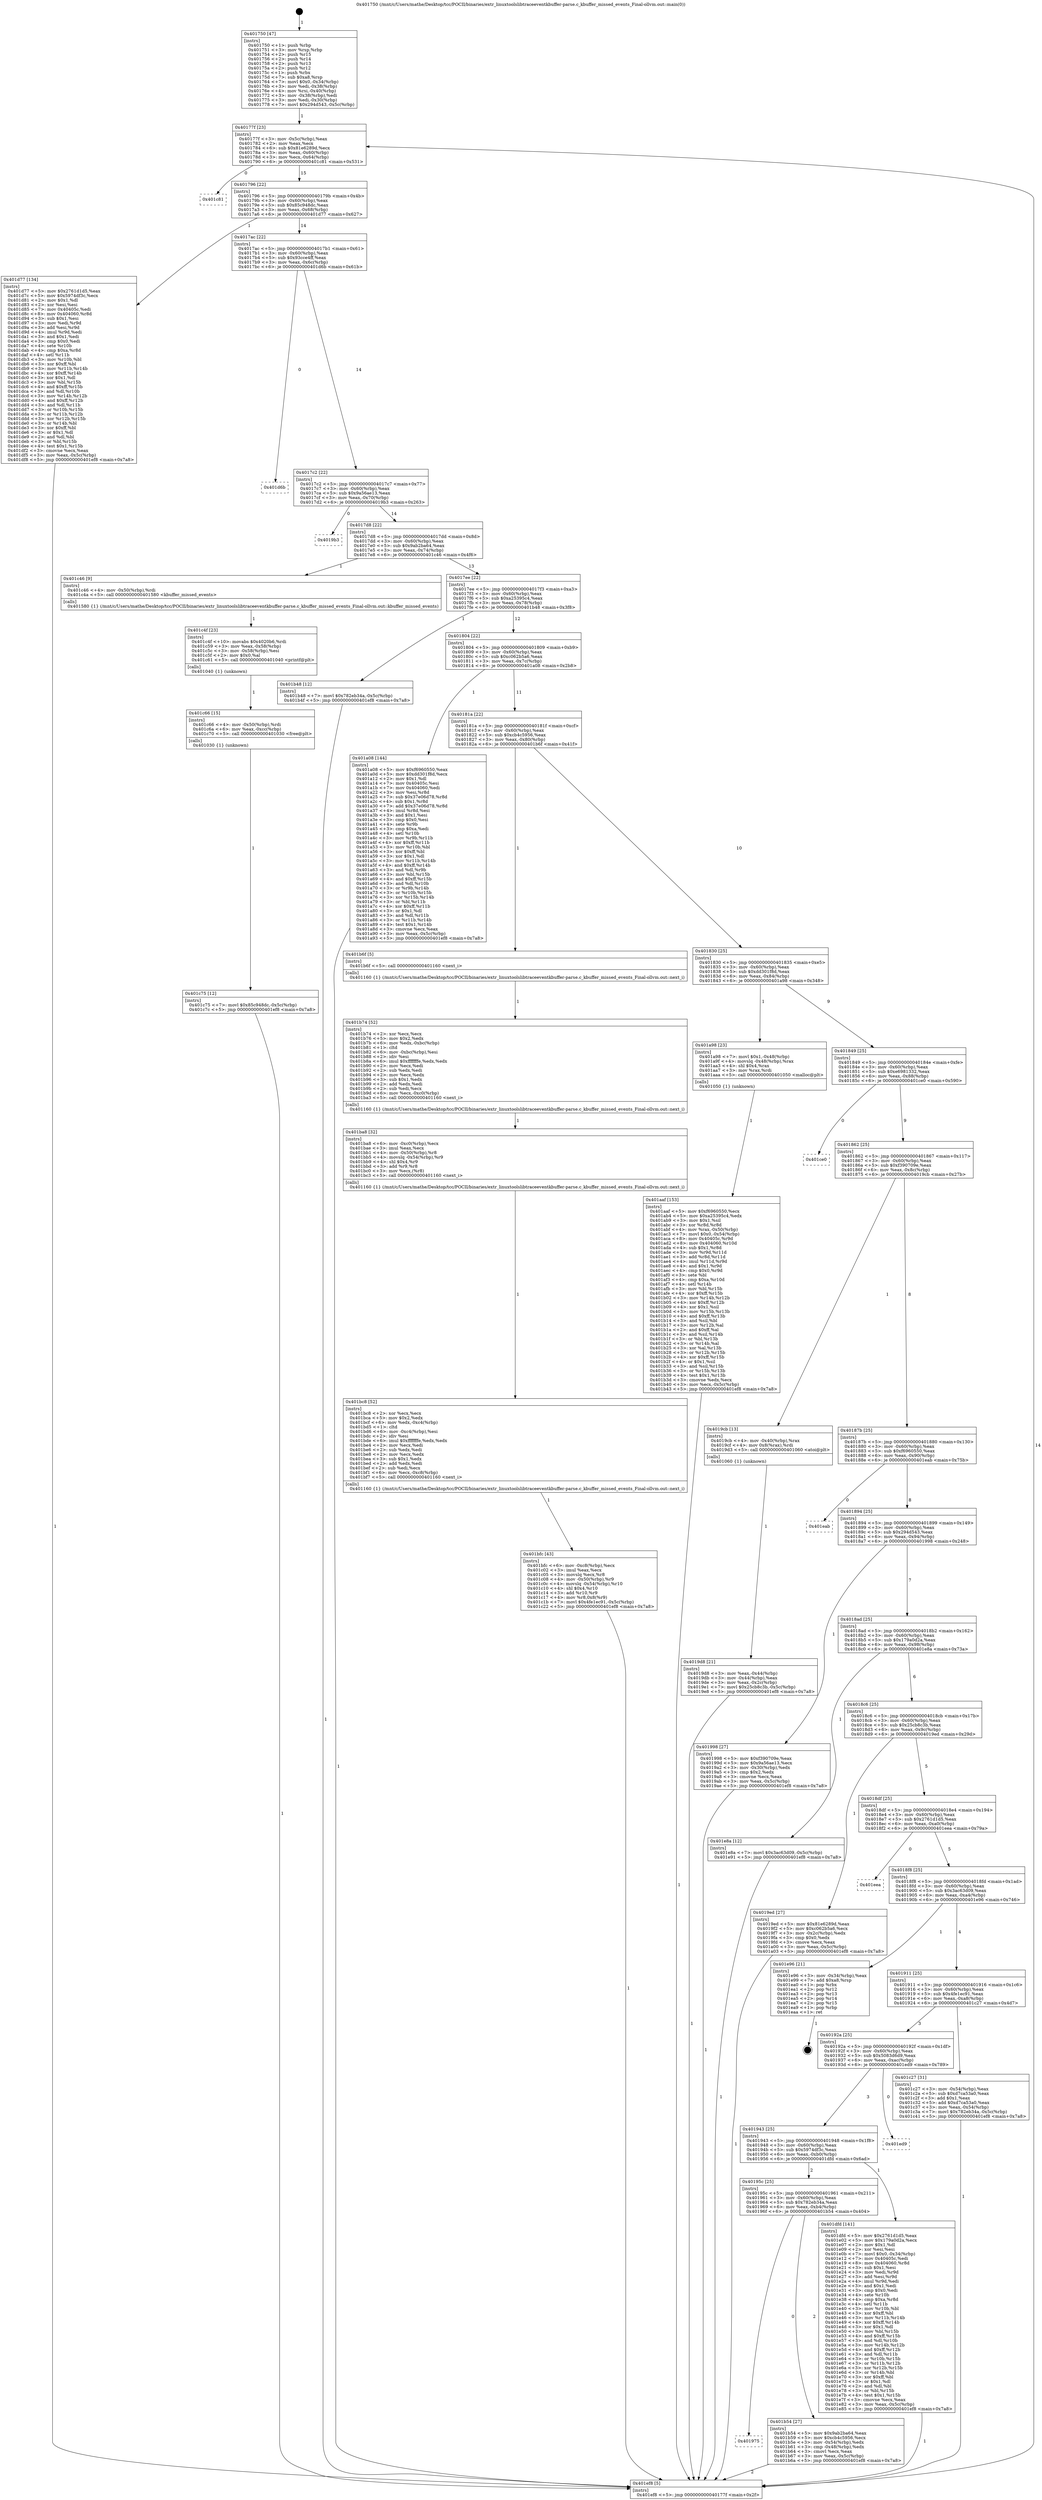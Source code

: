 digraph "0x401750" {
  label = "0x401750 (/mnt/c/Users/mathe/Desktop/tcc/POCII/binaries/extr_linuxtoolslibtraceeventkbuffer-parse.c_kbuffer_missed_events_Final-ollvm.out::main(0))"
  labelloc = "t"
  node[shape=record]

  Entry [label="",width=0.3,height=0.3,shape=circle,fillcolor=black,style=filled]
  "0x40177f" [label="{
     0x40177f [23]\l
     | [instrs]\l
     &nbsp;&nbsp;0x40177f \<+3\>: mov -0x5c(%rbp),%eax\l
     &nbsp;&nbsp;0x401782 \<+2\>: mov %eax,%ecx\l
     &nbsp;&nbsp;0x401784 \<+6\>: sub $0x81e6289d,%ecx\l
     &nbsp;&nbsp;0x40178a \<+3\>: mov %eax,-0x60(%rbp)\l
     &nbsp;&nbsp;0x40178d \<+3\>: mov %ecx,-0x64(%rbp)\l
     &nbsp;&nbsp;0x401790 \<+6\>: je 0000000000401c81 \<main+0x531\>\l
  }"]
  "0x401c81" [label="{
     0x401c81\l
  }", style=dashed]
  "0x401796" [label="{
     0x401796 [22]\l
     | [instrs]\l
     &nbsp;&nbsp;0x401796 \<+5\>: jmp 000000000040179b \<main+0x4b\>\l
     &nbsp;&nbsp;0x40179b \<+3\>: mov -0x60(%rbp),%eax\l
     &nbsp;&nbsp;0x40179e \<+5\>: sub $0x85c948dc,%eax\l
     &nbsp;&nbsp;0x4017a3 \<+3\>: mov %eax,-0x68(%rbp)\l
     &nbsp;&nbsp;0x4017a6 \<+6\>: je 0000000000401d77 \<main+0x627\>\l
  }"]
  Exit [label="",width=0.3,height=0.3,shape=circle,fillcolor=black,style=filled,peripheries=2]
  "0x401d77" [label="{
     0x401d77 [134]\l
     | [instrs]\l
     &nbsp;&nbsp;0x401d77 \<+5\>: mov $0x2761d1d5,%eax\l
     &nbsp;&nbsp;0x401d7c \<+5\>: mov $0x5974df3c,%ecx\l
     &nbsp;&nbsp;0x401d81 \<+2\>: mov $0x1,%dl\l
     &nbsp;&nbsp;0x401d83 \<+2\>: xor %esi,%esi\l
     &nbsp;&nbsp;0x401d85 \<+7\>: mov 0x40405c,%edi\l
     &nbsp;&nbsp;0x401d8c \<+8\>: mov 0x404060,%r8d\l
     &nbsp;&nbsp;0x401d94 \<+3\>: sub $0x1,%esi\l
     &nbsp;&nbsp;0x401d97 \<+3\>: mov %edi,%r9d\l
     &nbsp;&nbsp;0x401d9a \<+3\>: add %esi,%r9d\l
     &nbsp;&nbsp;0x401d9d \<+4\>: imul %r9d,%edi\l
     &nbsp;&nbsp;0x401da1 \<+3\>: and $0x1,%edi\l
     &nbsp;&nbsp;0x401da4 \<+3\>: cmp $0x0,%edi\l
     &nbsp;&nbsp;0x401da7 \<+4\>: sete %r10b\l
     &nbsp;&nbsp;0x401dab \<+4\>: cmp $0xa,%r8d\l
     &nbsp;&nbsp;0x401daf \<+4\>: setl %r11b\l
     &nbsp;&nbsp;0x401db3 \<+3\>: mov %r10b,%bl\l
     &nbsp;&nbsp;0x401db6 \<+3\>: xor $0xff,%bl\l
     &nbsp;&nbsp;0x401db9 \<+3\>: mov %r11b,%r14b\l
     &nbsp;&nbsp;0x401dbc \<+4\>: xor $0xff,%r14b\l
     &nbsp;&nbsp;0x401dc0 \<+3\>: xor $0x1,%dl\l
     &nbsp;&nbsp;0x401dc3 \<+3\>: mov %bl,%r15b\l
     &nbsp;&nbsp;0x401dc6 \<+4\>: and $0xff,%r15b\l
     &nbsp;&nbsp;0x401dca \<+3\>: and %dl,%r10b\l
     &nbsp;&nbsp;0x401dcd \<+3\>: mov %r14b,%r12b\l
     &nbsp;&nbsp;0x401dd0 \<+4\>: and $0xff,%r12b\l
     &nbsp;&nbsp;0x401dd4 \<+3\>: and %dl,%r11b\l
     &nbsp;&nbsp;0x401dd7 \<+3\>: or %r10b,%r15b\l
     &nbsp;&nbsp;0x401dda \<+3\>: or %r11b,%r12b\l
     &nbsp;&nbsp;0x401ddd \<+3\>: xor %r12b,%r15b\l
     &nbsp;&nbsp;0x401de0 \<+3\>: or %r14b,%bl\l
     &nbsp;&nbsp;0x401de3 \<+3\>: xor $0xff,%bl\l
     &nbsp;&nbsp;0x401de6 \<+3\>: or $0x1,%dl\l
     &nbsp;&nbsp;0x401de9 \<+2\>: and %dl,%bl\l
     &nbsp;&nbsp;0x401deb \<+3\>: or %bl,%r15b\l
     &nbsp;&nbsp;0x401dee \<+4\>: test $0x1,%r15b\l
     &nbsp;&nbsp;0x401df2 \<+3\>: cmovne %ecx,%eax\l
     &nbsp;&nbsp;0x401df5 \<+3\>: mov %eax,-0x5c(%rbp)\l
     &nbsp;&nbsp;0x401df8 \<+5\>: jmp 0000000000401ef8 \<main+0x7a8\>\l
  }"]
  "0x4017ac" [label="{
     0x4017ac [22]\l
     | [instrs]\l
     &nbsp;&nbsp;0x4017ac \<+5\>: jmp 00000000004017b1 \<main+0x61\>\l
     &nbsp;&nbsp;0x4017b1 \<+3\>: mov -0x60(%rbp),%eax\l
     &nbsp;&nbsp;0x4017b4 \<+5\>: sub $0x93cce4ff,%eax\l
     &nbsp;&nbsp;0x4017b9 \<+3\>: mov %eax,-0x6c(%rbp)\l
     &nbsp;&nbsp;0x4017bc \<+6\>: je 0000000000401d6b \<main+0x61b\>\l
  }"]
  "0x401c75" [label="{
     0x401c75 [12]\l
     | [instrs]\l
     &nbsp;&nbsp;0x401c75 \<+7\>: movl $0x85c948dc,-0x5c(%rbp)\l
     &nbsp;&nbsp;0x401c7c \<+5\>: jmp 0000000000401ef8 \<main+0x7a8\>\l
  }"]
  "0x401d6b" [label="{
     0x401d6b\l
  }", style=dashed]
  "0x4017c2" [label="{
     0x4017c2 [22]\l
     | [instrs]\l
     &nbsp;&nbsp;0x4017c2 \<+5\>: jmp 00000000004017c7 \<main+0x77\>\l
     &nbsp;&nbsp;0x4017c7 \<+3\>: mov -0x60(%rbp),%eax\l
     &nbsp;&nbsp;0x4017ca \<+5\>: sub $0x9a56ae13,%eax\l
     &nbsp;&nbsp;0x4017cf \<+3\>: mov %eax,-0x70(%rbp)\l
     &nbsp;&nbsp;0x4017d2 \<+6\>: je 00000000004019b3 \<main+0x263\>\l
  }"]
  "0x401c66" [label="{
     0x401c66 [15]\l
     | [instrs]\l
     &nbsp;&nbsp;0x401c66 \<+4\>: mov -0x50(%rbp),%rdi\l
     &nbsp;&nbsp;0x401c6a \<+6\>: mov %eax,-0xcc(%rbp)\l
     &nbsp;&nbsp;0x401c70 \<+5\>: call 0000000000401030 \<free@plt\>\l
     | [calls]\l
     &nbsp;&nbsp;0x401030 \{1\} (unknown)\l
  }"]
  "0x4019b3" [label="{
     0x4019b3\l
  }", style=dashed]
  "0x4017d8" [label="{
     0x4017d8 [22]\l
     | [instrs]\l
     &nbsp;&nbsp;0x4017d8 \<+5\>: jmp 00000000004017dd \<main+0x8d\>\l
     &nbsp;&nbsp;0x4017dd \<+3\>: mov -0x60(%rbp),%eax\l
     &nbsp;&nbsp;0x4017e0 \<+5\>: sub $0x9ab2ba64,%eax\l
     &nbsp;&nbsp;0x4017e5 \<+3\>: mov %eax,-0x74(%rbp)\l
     &nbsp;&nbsp;0x4017e8 \<+6\>: je 0000000000401c46 \<main+0x4f6\>\l
  }"]
  "0x401c4f" [label="{
     0x401c4f [23]\l
     | [instrs]\l
     &nbsp;&nbsp;0x401c4f \<+10\>: movabs $0x4020b6,%rdi\l
     &nbsp;&nbsp;0x401c59 \<+3\>: mov %eax,-0x58(%rbp)\l
     &nbsp;&nbsp;0x401c5c \<+3\>: mov -0x58(%rbp),%esi\l
     &nbsp;&nbsp;0x401c5f \<+2\>: mov $0x0,%al\l
     &nbsp;&nbsp;0x401c61 \<+5\>: call 0000000000401040 \<printf@plt\>\l
     | [calls]\l
     &nbsp;&nbsp;0x401040 \{1\} (unknown)\l
  }"]
  "0x401c46" [label="{
     0x401c46 [9]\l
     | [instrs]\l
     &nbsp;&nbsp;0x401c46 \<+4\>: mov -0x50(%rbp),%rdi\l
     &nbsp;&nbsp;0x401c4a \<+5\>: call 0000000000401580 \<kbuffer_missed_events\>\l
     | [calls]\l
     &nbsp;&nbsp;0x401580 \{1\} (/mnt/c/Users/mathe/Desktop/tcc/POCII/binaries/extr_linuxtoolslibtraceeventkbuffer-parse.c_kbuffer_missed_events_Final-ollvm.out::kbuffer_missed_events)\l
  }"]
  "0x4017ee" [label="{
     0x4017ee [22]\l
     | [instrs]\l
     &nbsp;&nbsp;0x4017ee \<+5\>: jmp 00000000004017f3 \<main+0xa3\>\l
     &nbsp;&nbsp;0x4017f3 \<+3\>: mov -0x60(%rbp),%eax\l
     &nbsp;&nbsp;0x4017f6 \<+5\>: sub $0xa25395c4,%eax\l
     &nbsp;&nbsp;0x4017fb \<+3\>: mov %eax,-0x78(%rbp)\l
     &nbsp;&nbsp;0x4017fe \<+6\>: je 0000000000401b48 \<main+0x3f8\>\l
  }"]
  "0x401bfc" [label="{
     0x401bfc [43]\l
     | [instrs]\l
     &nbsp;&nbsp;0x401bfc \<+6\>: mov -0xc8(%rbp),%ecx\l
     &nbsp;&nbsp;0x401c02 \<+3\>: imul %eax,%ecx\l
     &nbsp;&nbsp;0x401c05 \<+3\>: movslq %ecx,%r8\l
     &nbsp;&nbsp;0x401c08 \<+4\>: mov -0x50(%rbp),%r9\l
     &nbsp;&nbsp;0x401c0c \<+4\>: movslq -0x54(%rbp),%r10\l
     &nbsp;&nbsp;0x401c10 \<+4\>: shl $0x4,%r10\l
     &nbsp;&nbsp;0x401c14 \<+3\>: add %r10,%r9\l
     &nbsp;&nbsp;0x401c17 \<+4\>: mov %r8,0x8(%r9)\l
     &nbsp;&nbsp;0x401c1b \<+7\>: movl $0x4fe1ec91,-0x5c(%rbp)\l
     &nbsp;&nbsp;0x401c22 \<+5\>: jmp 0000000000401ef8 \<main+0x7a8\>\l
  }"]
  "0x401b48" [label="{
     0x401b48 [12]\l
     | [instrs]\l
     &nbsp;&nbsp;0x401b48 \<+7\>: movl $0x782eb34a,-0x5c(%rbp)\l
     &nbsp;&nbsp;0x401b4f \<+5\>: jmp 0000000000401ef8 \<main+0x7a8\>\l
  }"]
  "0x401804" [label="{
     0x401804 [22]\l
     | [instrs]\l
     &nbsp;&nbsp;0x401804 \<+5\>: jmp 0000000000401809 \<main+0xb9\>\l
     &nbsp;&nbsp;0x401809 \<+3\>: mov -0x60(%rbp),%eax\l
     &nbsp;&nbsp;0x40180c \<+5\>: sub $0xc062b5a6,%eax\l
     &nbsp;&nbsp;0x401811 \<+3\>: mov %eax,-0x7c(%rbp)\l
     &nbsp;&nbsp;0x401814 \<+6\>: je 0000000000401a08 \<main+0x2b8\>\l
  }"]
  "0x401bc8" [label="{
     0x401bc8 [52]\l
     | [instrs]\l
     &nbsp;&nbsp;0x401bc8 \<+2\>: xor %ecx,%ecx\l
     &nbsp;&nbsp;0x401bca \<+5\>: mov $0x2,%edx\l
     &nbsp;&nbsp;0x401bcf \<+6\>: mov %edx,-0xc4(%rbp)\l
     &nbsp;&nbsp;0x401bd5 \<+1\>: cltd\l
     &nbsp;&nbsp;0x401bd6 \<+6\>: mov -0xc4(%rbp),%esi\l
     &nbsp;&nbsp;0x401bdc \<+2\>: idiv %esi\l
     &nbsp;&nbsp;0x401bde \<+6\>: imul $0xfffffffe,%edx,%edx\l
     &nbsp;&nbsp;0x401be4 \<+2\>: mov %ecx,%edi\l
     &nbsp;&nbsp;0x401be6 \<+2\>: sub %edx,%edi\l
     &nbsp;&nbsp;0x401be8 \<+2\>: mov %ecx,%edx\l
     &nbsp;&nbsp;0x401bea \<+3\>: sub $0x1,%edx\l
     &nbsp;&nbsp;0x401bed \<+2\>: add %edx,%edi\l
     &nbsp;&nbsp;0x401bef \<+2\>: sub %edi,%ecx\l
     &nbsp;&nbsp;0x401bf1 \<+6\>: mov %ecx,-0xc8(%rbp)\l
     &nbsp;&nbsp;0x401bf7 \<+5\>: call 0000000000401160 \<next_i\>\l
     | [calls]\l
     &nbsp;&nbsp;0x401160 \{1\} (/mnt/c/Users/mathe/Desktop/tcc/POCII/binaries/extr_linuxtoolslibtraceeventkbuffer-parse.c_kbuffer_missed_events_Final-ollvm.out::next_i)\l
  }"]
  "0x401a08" [label="{
     0x401a08 [144]\l
     | [instrs]\l
     &nbsp;&nbsp;0x401a08 \<+5\>: mov $0xf6960550,%eax\l
     &nbsp;&nbsp;0x401a0d \<+5\>: mov $0xdd301f8d,%ecx\l
     &nbsp;&nbsp;0x401a12 \<+2\>: mov $0x1,%dl\l
     &nbsp;&nbsp;0x401a14 \<+7\>: mov 0x40405c,%esi\l
     &nbsp;&nbsp;0x401a1b \<+7\>: mov 0x404060,%edi\l
     &nbsp;&nbsp;0x401a22 \<+3\>: mov %esi,%r8d\l
     &nbsp;&nbsp;0x401a25 \<+7\>: sub $0x37e06d78,%r8d\l
     &nbsp;&nbsp;0x401a2c \<+4\>: sub $0x1,%r8d\l
     &nbsp;&nbsp;0x401a30 \<+7\>: add $0x37e06d78,%r8d\l
     &nbsp;&nbsp;0x401a37 \<+4\>: imul %r8d,%esi\l
     &nbsp;&nbsp;0x401a3b \<+3\>: and $0x1,%esi\l
     &nbsp;&nbsp;0x401a3e \<+3\>: cmp $0x0,%esi\l
     &nbsp;&nbsp;0x401a41 \<+4\>: sete %r9b\l
     &nbsp;&nbsp;0x401a45 \<+3\>: cmp $0xa,%edi\l
     &nbsp;&nbsp;0x401a48 \<+4\>: setl %r10b\l
     &nbsp;&nbsp;0x401a4c \<+3\>: mov %r9b,%r11b\l
     &nbsp;&nbsp;0x401a4f \<+4\>: xor $0xff,%r11b\l
     &nbsp;&nbsp;0x401a53 \<+3\>: mov %r10b,%bl\l
     &nbsp;&nbsp;0x401a56 \<+3\>: xor $0xff,%bl\l
     &nbsp;&nbsp;0x401a59 \<+3\>: xor $0x1,%dl\l
     &nbsp;&nbsp;0x401a5c \<+3\>: mov %r11b,%r14b\l
     &nbsp;&nbsp;0x401a5f \<+4\>: and $0xff,%r14b\l
     &nbsp;&nbsp;0x401a63 \<+3\>: and %dl,%r9b\l
     &nbsp;&nbsp;0x401a66 \<+3\>: mov %bl,%r15b\l
     &nbsp;&nbsp;0x401a69 \<+4\>: and $0xff,%r15b\l
     &nbsp;&nbsp;0x401a6d \<+3\>: and %dl,%r10b\l
     &nbsp;&nbsp;0x401a70 \<+3\>: or %r9b,%r14b\l
     &nbsp;&nbsp;0x401a73 \<+3\>: or %r10b,%r15b\l
     &nbsp;&nbsp;0x401a76 \<+3\>: xor %r15b,%r14b\l
     &nbsp;&nbsp;0x401a79 \<+3\>: or %bl,%r11b\l
     &nbsp;&nbsp;0x401a7c \<+4\>: xor $0xff,%r11b\l
     &nbsp;&nbsp;0x401a80 \<+3\>: or $0x1,%dl\l
     &nbsp;&nbsp;0x401a83 \<+3\>: and %dl,%r11b\l
     &nbsp;&nbsp;0x401a86 \<+3\>: or %r11b,%r14b\l
     &nbsp;&nbsp;0x401a89 \<+4\>: test $0x1,%r14b\l
     &nbsp;&nbsp;0x401a8d \<+3\>: cmovne %ecx,%eax\l
     &nbsp;&nbsp;0x401a90 \<+3\>: mov %eax,-0x5c(%rbp)\l
     &nbsp;&nbsp;0x401a93 \<+5\>: jmp 0000000000401ef8 \<main+0x7a8\>\l
  }"]
  "0x40181a" [label="{
     0x40181a [22]\l
     | [instrs]\l
     &nbsp;&nbsp;0x40181a \<+5\>: jmp 000000000040181f \<main+0xcf\>\l
     &nbsp;&nbsp;0x40181f \<+3\>: mov -0x60(%rbp),%eax\l
     &nbsp;&nbsp;0x401822 \<+5\>: sub $0xcb4c5956,%eax\l
     &nbsp;&nbsp;0x401827 \<+3\>: mov %eax,-0x80(%rbp)\l
     &nbsp;&nbsp;0x40182a \<+6\>: je 0000000000401b6f \<main+0x41f\>\l
  }"]
  "0x401ba8" [label="{
     0x401ba8 [32]\l
     | [instrs]\l
     &nbsp;&nbsp;0x401ba8 \<+6\>: mov -0xc0(%rbp),%ecx\l
     &nbsp;&nbsp;0x401bae \<+3\>: imul %eax,%ecx\l
     &nbsp;&nbsp;0x401bb1 \<+4\>: mov -0x50(%rbp),%r8\l
     &nbsp;&nbsp;0x401bb5 \<+4\>: movslq -0x54(%rbp),%r9\l
     &nbsp;&nbsp;0x401bb9 \<+4\>: shl $0x4,%r9\l
     &nbsp;&nbsp;0x401bbd \<+3\>: add %r9,%r8\l
     &nbsp;&nbsp;0x401bc0 \<+3\>: mov %ecx,(%r8)\l
     &nbsp;&nbsp;0x401bc3 \<+5\>: call 0000000000401160 \<next_i\>\l
     | [calls]\l
     &nbsp;&nbsp;0x401160 \{1\} (/mnt/c/Users/mathe/Desktop/tcc/POCII/binaries/extr_linuxtoolslibtraceeventkbuffer-parse.c_kbuffer_missed_events_Final-ollvm.out::next_i)\l
  }"]
  "0x401b6f" [label="{
     0x401b6f [5]\l
     | [instrs]\l
     &nbsp;&nbsp;0x401b6f \<+5\>: call 0000000000401160 \<next_i\>\l
     | [calls]\l
     &nbsp;&nbsp;0x401160 \{1\} (/mnt/c/Users/mathe/Desktop/tcc/POCII/binaries/extr_linuxtoolslibtraceeventkbuffer-parse.c_kbuffer_missed_events_Final-ollvm.out::next_i)\l
  }"]
  "0x401830" [label="{
     0x401830 [25]\l
     | [instrs]\l
     &nbsp;&nbsp;0x401830 \<+5\>: jmp 0000000000401835 \<main+0xe5\>\l
     &nbsp;&nbsp;0x401835 \<+3\>: mov -0x60(%rbp),%eax\l
     &nbsp;&nbsp;0x401838 \<+5\>: sub $0xdd301f8d,%eax\l
     &nbsp;&nbsp;0x40183d \<+6\>: mov %eax,-0x84(%rbp)\l
     &nbsp;&nbsp;0x401843 \<+6\>: je 0000000000401a98 \<main+0x348\>\l
  }"]
  "0x401b74" [label="{
     0x401b74 [52]\l
     | [instrs]\l
     &nbsp;&nbsp;0x401b74 \<+2\>: xor %ecx,%ecx\l
     &nbsp;&nbsp;0x401b76 \<+5\>: mov $0x2,%edx\l
     &nbsp;&nbsp;0x401b7b \<+6\>: mov %edx,-0xbc(%rbp)\l
     &nbsp;&nbsp;0x401b81 \<+1\>: cltd\l
     &nbsp;&nbsp;0x401b82 \<+6\>: mov -0xbc(%rbp),%esi\l
     &nbsp;&nbsp;0x401b88 \<+2\>: idiv %esi\l
     &nbsp;&nbsp;0x401b8a \<+6\>: imul $0xfffffffe,%edx,%edx\l
     &nbsp;&nbsp;0x401b90 \<+2\>: mov %ecx,%edi\l
     &nbsp;&nbsp;0x401b92 \<+2\>: sub %edx,%edi\l
     &nbsp;&nbsp;0x401b94 \<+2\>: mov %ecx,%edx\l
     &nbsp;&nbsp;0x401b96 \<+3\>: sub $0x1,%edx\l
     &nbsp;&nbsp;0x401b99 \<+2\>: add %edx,%edi\l
     &nbsp;&nbsp;0x401b9b \<+2\>: sub %edi,%ecx\l
     &nbsp;&nbsp;0x401b9d \<+6\>: mov %ecx,-0xc0(%rbp)\l
     &nbsp;&nbsp;0x401ba3 \<+5\>: call 0000000000401160 \<next_i\>\l
     | [calls]\l
     &nbsp;&nbsp;0x401160 \{1\} (/mnt/c/Users/mathe/Desktop/tcc/POCII/binaries/extr_linuxtoolslibtraceeventkbuffer-parse.c_kbuffer_missed_events_Final-ollvm.out::next_i)\l
  }"]
  "0x401a98" [label="{
     0x401a98 [23]\l
     | [instrs]\l
     &nbsp;&nbsp;0x401a98 \<+7\>: movl $0x1,-0x48(%rbp)\l
     &nbsp;&nbsp;0x401a9f \<+4\>: movslq -0x48(%rbp),%rax\l
     &nbsp;&nbsp;0x401aa3 \<+4\>: shl $0x4,%rax\l
     &nbsp;&nbsp;0x401aa7 \<+3\>: mov %rax,%rdi\l
     &nbsp;&nbsp;0x401aaa \<+5\>: call 0000000000401050 \<malloc@plt\>\l
     | [calls]\l
     &nbsp;&nbsp;0x401050 \{1\} (unknown)\l
  }"]
  "0x401849" [label="{
     0x401849 [25]\l
     | [instrs]\l
     &nbsp;&nbsp;0x401849 \<+5\>: jmp 000000000040184e \<main+0xfe\>\l
     &nbsp;&nbsp;0x40184e \<+3\>: mov -0x60(%rbp),%eax\l
     &nbsp;&nbsp;0x401851 \<+5\>: sub $0xe6981332,%eax\l
     &nbsp;&nbsp;0x401856 \<+6\>: mov %eax,-0x88(%rbp)\l
     &nbsp;&nbsp;0x40185c \<+6\>: je 0000000000401ce0 \<main+0x590\>\l
  }"]
  "0x401975" [label="{
     0x401975\l
  }", style=dashed]
  "0x401ce0" [label="{
     0x401ce0\l
  }", style=dashed]
  "0x401862" [label="{
     0x401862 [25]\l
     | [instrs]\l
     &nbsp;&nbsp;0x401862 \<+5\>: jmp 0000000000401867 \<main+0x117\>\l
     &nbsp;&nbsp;0x401867 \<+3\>: mov -0x60(%rbp),%eax\l
     &nbsp;&nbsp;0x40186a \<+5\>: sub $0xf390709e,%eax\l
     &nbsp;&nbsp;0x40186f \<+6\>: mov %eax,-0x8c(%rbp)\l
     &nbsp;&nbsp;0x401875 \<+6\>: je 00000000004019cb \<main+0x27b\>\l
  }"]
  "0x401b54" [label="{
     0x401b54 [27]\l
     | [instrs]\l
     &nbsp;&nbsp;0x401b54 \<+5\>: mov $0x9ab2ba64,%eax\l
     &nbsp;&nbsp;0x401b59 \<+5\>: mov $0xcb4c5956,%ecx\l
     &nbsp;&nbsp;0x401b5e \<+3\>: mov -0x54(%rbp),%edx\l
     &nbsp;&nbsp;0x401b61 \<+3\>: cmp -0x48(%rbp),%edx\l
     &nbsp;&nbsp;0x401b64 \<+3\>: cmovl %ecx,%eax\l
     &nbsp;&nbsp;0x401b67 \<+3\>: mov %eax,-0x5c(%rbp)\l
     &nbsp;&nbsp;0x401b6a \<+5\>: jmp 0000000000401ef8 \<main+0x7a8\>\l
  }"]
  "0x4019cb" [label="{
     0x4019cb [13]\l
     | [instrs]\l
     &nbsp;&nbsp;0x4019cb \<+4\>: mov -0x40(%rbp),%rax\l
     &nbsp;&nbsp;0x4019cf \<+4\>: mov 0x8(%rax),%rdi\l
     &nbsp;&nbsp;0x4019d3 \<+5\>: call 0000000000401060 \<atoi@plt\>\l
     | [calls]\l
     &nbsp;&nbsp;0x401060 \{1\} (unknown)\l
  }"]
  "0x40187b" [label="{
     0x40187b [25]\l
     | [instrs]\l
     &nbsp;&nbsp;0x40187b \<+5\>: jmp 0000000000401880 \<main+0x130\>\l
     &nbsp;&nbsp;0x401880 \<+3\>: mov -0x60(%rbp),%eax\l
     &nbsp;&nbsp;0x401883 \<+5\>: sub $0xf6960550,%eax\l
     &nbsp;&nbsp;0x401888 \<+6\>: mov %eax,-0x90(%rbp)\l
     &nbsp;&nbsp;0x40188e \<+6\>: je 0000000000401eab \<main+0x75b\>\l
  }"]
  "0x40195c" [label="{
     0x40195c [25]\l
     | [instrs]\l
     &nbsp;&nbsp;0x40195c \<+5\>: jmp 0000000000401961 \<main+0x211\>\l
     &nbsp;&nbsp;0x401961 \<+3\>: mov -0x60(%rbp),%eax\l
     &nbsp;&nbsp;0x401964 \<+5\>: sub $0x782eb34a,%eax\l
     &nbsp;&nbsp;0x401969 \<+6\>: mov %eax,-0xb4(%rbp)\l
     &nbsp;&nbsp;0x40196f \<+6\>: je 0000000000401b54 \<main+0x404\>\l
  }"]
  "0x401eab" [label="{
     0x401eab\l
  }", style=dashed]
  "0x401894" [label="{
     0x401894 [25]\l
     | [instrs]\l
     &nbsp;&nbsp;0x401894 \<+5\>: jmp 0000000000401899 \<main+0x149\>\l
     &nbsp;&nbsp;0x401899 \<+3\>: mov -0x60(%rbp),%eax\l
     &nbsp;&nbsp;0x40189c \<+5\>: sub $0x294d543,%eax\l
     &nbsp;&nbsp;0x4018a1 \<+6\>: mov %eax,-0x94(%rbp)\l
     &nbsp;&nbsp;0x4018a7 \<+6\>: je 0000000000401998 \<main+0x248\>\l
  }"]
  "0x401dfd" [label="{
     0x401dfd [141]\l
     | [instrs]\l
     &nbsp;&nbsp;0x401dfd \<+5\>: mov $0x2761d1d5,%eax\l
     &nbsp;&nbsp;0x401e02 \<+5\>: mov $0x179a0d2a,%ecx\l
     &nbsp;&nbsp;0x401e07 \<+2\>: mov $0x1,%dl\l
     &nbsp;&nbsp;0x401e09 \<+2\>: xor %esi,%esi\l
     &nbsp;&nbsp;0x401e0b \<+7\>: movl $0x0,-0x34(%rbp)\l
     &nbsp;&nbsp;0x401e12 \<+7\>: mov 0x40405c,%edi\l
     &nbsp;&nbsp;0x401e19 \<+8\>: mov 0x404060,%r8d\l
     &nbsp;&nbsp;0x401e21 \<+3\>: sub $0x1,%esi\l
     &nbsp;&nbsp;0x401e24 \<+3\>: mov %edi,%r9d\l
     &nbsp;&nbsp;0x401e27 \<+3\>: add %esi,%r9d\l
     &nbsp;&nbsp;0x401e2a \<+4\>: imul %r9d,%edi\l
     &nbsp;&nbsp;0x401e2e \<+3\>: and $0x1,%edi\l
     &nbsp;&nbsp;0x401e31 \<+3\>: cmp $0x0,%edi\l
     &nbsp;&nbsp;0x401e34 \<+4\>: sete %r10b\l
     &nbsp;&nbsp;0x401e38 \<+4\>: cmp $0xa,%r8d\l
     &nbsp;&nbsp;0x401e3c \<+4\>: setl %r11b\l
     &nbsp;&nbsp;0x401e40 \<+3\>: mov %r10b,%bl\l
     &nbsp;&nbsp;0x401e43 \<+3\>: xor $0xff,%bl\l
     &nbsp;&nbsp;0x401e46 \<+3\>: mov %r11b,%r14b\l
     &nbsp;&nbsp;0x401e49 \<+4\>: xor $0xff,%r14b\l
     &nbsp;&nbsp;0x401e4d \<+3\>: xor $0x1,%dl\l
     &nbsp;&nbsp;0x401e50 \<+3\>: mov %bl,%r15b\l
     &nbsp;&nbsp;0x401e53 \<+4\>: and $0xff,%r15b\l
     &nbsp;&nbsp;0x401e57 \<+3\>: and %dl,%r10b\l
     &nbsp;&nbsp;0x401e5a \<+3\>: mov %r14b,%r12b\l
     &nbsp;&nbsp;0x401e5d \<+4\>: and $0xff,%r12b\l
     &nbsp;&nbsp;0x401e61 \<+3\>: and %dl,%r11b\l
     &nbsp;&nbsp;0x401e64 \<+3\>: or %r10b,%r15b\l
     &nbsp;&nbsp;0x401e67 \<+3\>: or %r11b,%r12b\l
     &nbsp;&nbsp;0x401e6a \<+3\>: xor %r12b,%r15b\l
     &nbsp;&nbsp;0x401e6d \<+3\>: or %r14b,%bl\l
     &nbsp;&nbsp;0x401e70 \<+3\>: xor $0xff,%bl\l
     &nbsp;&nbsp;0x401e73 \<+3\>: or $0x1,%dl\l
     &nbsp;&nbsp;0x401e76 \<+2\>: and %dl,%bl\l
     &nbsp;&nbsp;0x401e78 \<+3\>: or %bl,%r15b\l
     &nbsp;&nbsp;0x401e7b \<+4\>: test $0x1,%r15b\l
     &nbsp;&nbsp;0x401e7f \<+3\>: cmovne %ecx,%eax\l
     &nbsp;&nbsp;0x401e82 \<+3\>: mov %eax,-0x5c(%rbp)\l
     &nbsp;&nbsp;0x401e85 \<+5\>: jmp 0000000000401ef8 \<main+0x7a8\>\l
  }"]
  "0x401998" [label="{
     0x401998 [27]\l
     | [instrs]\l
     &nbsp;&nbsp;0x401998 \<+5\>: mov $0xf390709e,%eax\l
     &nbsp;&nbsp;0x40199d \<+5\>: mov $0x9a56ae13,%ecx\l
     &nbsp;&nbsp;0x4019a2 \<+3\>: mov -0x30(%rbp),%edx\l
     &nbsp;&nbsp;0x4019a5 \<+3\>: cmp $0x2,%edx\l
     &nbsp;&nbsp;0x4019a8 \<+3\>: cmovne %ecx,%eax\l
     &nbsp;&nbsp;0x4019ab \<+3\>: mov %eax,-0x5c(%rbp)\l
     &nbsp;&nbsp;0x4019ae \<+5\>: jmp 0000000000401ef8 \<main+0x7a8\>\l
  }"]
  "0x4018ad" [label="{
     0x4018ad [25]\l
     | [instrs]\l
     &nbsp;&nbsp;0x4018ad \<+5\>: jmp 00000000004018b2 \<main+0x162\>\l
     &nbsp;&nbsp;0x4018b2 \<+3\>: mov -0x60(%rbp),%eax\l
     &nbsp;&nbsp;0x4018b5 \<+5\>: sub $0x179a0d2a,%eax\l
     &nbsp;&nbsp;0x4018ba \<+6\>: mov %eax,-0x98(%rbp)\l
     &nbsp;&nbsp;0x4018c0 \<+6\>: je 0000000000401e8a \<main+0x73a\>\l
  }"]
  "0x401ef8" [label="{
     0x401ef8 [5]\l
     | [instrs]\l
     &nbsp;&nbsp;0x401ef8 \<+5\>: jmp 000000000040177f \<main+0x2f\>\l
  }"]
  "0x401750" [label="{
     0x401750 [47]\l
     | [instrs]\l
     &nbsp;&nbsp;0x401750 \<+1\>: push %rbp\l
     &nbsp;&nbsp;0x401751 \<+3\>: mov %rsp,%rbp\l
     &nbsp;&nbsp;0x401754 \<+2\>: push %r15\l
     &nbsp;&nbsp;0x401756 \<+2\>: push %r14\l
     &nbsp;&nbsp;0x401758 \<+2\>: push %r13\l
     &nbsp;&nbsp;0x40175a \<+2\>: push %r12\l
     &nbsp;&nbsp;0x40175c \<+1\>: push %rbx\l
     &nbsp;&nbsp;0x40175d \<+7\>: sub $0xa8,%rsp\l
     &nbsp;&nbsp;0x401764 \<+7\>: movl $0x0,-0x34(%rbp)\l
     &nbsp;&nbsp;0x40176b \<+3\>: mov %edi,-0x38(%rbp)\l
     &nbsp;&nbsp;0x40176e \<+4\>: mov %rsi,-0x40(%rbp)\l
     &nbsp;&nbsp;0x401772 \<+3\>: mov -0x38(%rbp),%edi\l
     &nbsp;&nbsp;0x401775 \<+3\>: mov %edi,-0x30(%rbp)\l
     &nbsp;&nbsp;0x401778 \<+7\>: movl $0x294d543,-0x5c(%rbp)\l
  }"]
  "0x4019d8" [label="{
     0x4019d8 [21]\l
     | [instrs]\l
     &nbsp;&nbsp;0x4019d8 \<+3\>: mov %eax,-0x44(%rbp)\l
     &nbsp;&nbsp;0x4019db \<+3\>: mov -0x44(%rbp),%eax\l
     &nbsp;&nbsp;0x4019de \<+3\>: mov %eax,-0x2c(%rbp)\l
     &nbsp;&nbsp;0x4019e1 \<+7\>: movl $0x25cb8c3b,-0x5c(%rbp)\l
     &nbsp;&nbsp;0x4019e8 \<+5\>: jmp 0000000000401ef8 \<main+0x7a8\>\l
  }"]
  "0x401943" [label="{
     0x401943 [25]\l
     | [instrs]\l
     &nbsp;&nbsp;0x401943 \<+5\>: jmp 0000000000401948 \<main+0x1f8\>\l
     &nbsp;&nbsp;0x401948 \<+3\>: mov -0x60(%rbp),%eax\l
     &nbsp;&nbsp;0x40194b \<+5\>: sub $0x5974df3c,%eax\l
     &nbsp;&nbsp;0x401950 \<+6\>: mov %eax,-0xb0(%rbp)\l
     &nbsp;&nbsp;0x401956 \<+6\>: je 0000000000401dfd \<main+0x6ad\>\l
  }"]
  "0x401e8a" [label="{
     0x401e8a [12]\l
     | [instrs]\l
     &nbsp;&nbsp;0x401e8a \<+7\>: movl $0x3ac63d09,-0x5c(%rbp)\l
     &nbsp;&nbsp;0x401e91 \<+5\>: jmp 0000000000401ef8 \<main+0x7a8\>\l
  }"]
  "0x4018c6" [label="{
     0x4018c6 [25]\l
     | [instrs]\l
     &nbsp;&nbsp;0x4018c6 \<+5\>: jmp 00000000004018cb \<main+0x17b\>\l
     &nbsp;&nbsp;0x4018cb \<+3\>: mov -0x60(%rbp),%eax\l
     &nbsp;&nbsp;0x4018ce \<+5\>: sub $0x25cb8c3b,%eax\l
     &nbsp;&nbsp;0x4018d3 \<+6\>: mov %eax,-0x9c(%rbp)\l
     &nbsp;&nbsp;0x4018d9 \<+6\>: je 00000000004019ed \<main+0x29d\>\l
  }"]
  "0x401ed9" [label="{
     0x401ed9\l
  }", style=dashed]
  "0x4019ed" [label="{
     0x4019ed [27]\l
     | [instrs]\l
     &nbsp;&nbsp;0x4019ed \<+5\>: mov $0x81e6289d,%eax\l
     &nbsp;&nbsp;0x4019f2 \<+5\>: mov $0xc062b5a6,%ecx\l
     &nbsp;&nbsp;0x4019f7 \<+3\>: mov -0x2c(%rbp),%edx\l
     &nbsp;&nbsp;0x4019fa \<+3\>: cmp $0x0,%edx\l
     &nbsp;&nbsp;0x4019fd \<+3\>: cmove %ecx,%eax\l
     &nbsp;&nbsp;0x401a00 \<+3\>: mov %eax,-0x5c(%rbp)\l
     &nbsp;&nbsp;0x401a03 \<+5\>: jmp 0000000000401ef8 \<main+0x7a8\>\l
  }"]
  "0x4018df" [label="{
     0x4018df [25]\l
     | [instrs]\l
     &nbsp;&nbsp;0x4018df \<+5\>: jmp 00000000004018e4 \<main+0x194\>\l
     &nbsp;&nbsp;0x4018e4 \<+3\>: mov -0x60(%rbp),%eax\l
     &nbsp;&nbsp;0x4018e7 \<+5\>: sub $0x2761d1d5,%eax\l
     &nbsp;&nbsp;0x4018ec \<+6\>: mov %eax,-0xa0(%rbp)\l
     &nbsp;&nbsp;0x4018f2 \<+6\>: je 0000000000401eea \<main+0x79a\>\l
  }"]
  "0x401aaf" [label="{
     0x401aaf [153]\l
     | [instrs]\l
     &nbsp;&nbsp;0x401aaf \<+5\>: mov $0xf6960550,%ecx\l
     &nbsp;&nbsp;0x401ab4 \<+5\>: mov $0xa25395c4,%edx\l
     &nbsp;&nbsp;0x401ab9 \<+3\>: mov $0x1,%sil\l
     &nbsp;&nbsp;0x401abc \<+3\>: xor %r8d,%r8d\l
     &nbsp;&nbsp;0x401abf \<+4\>: mov %rax,-0x50(%rbp)\l
     &nbsp;&nbsp;0x401ac3 \<+7\>: movl $0x0,-0x54(%rbp)\l
     &nbsp;&nbsp;0x401aca \<+8\>: mov 0x40405c,%r9d\l
     &nbsp;&nbsp;0x401ad2 \<+8\>: mov 0x404060,%r10d\l
     &nbsp;&nbsp;0x401ada \<+4\>: sub $0x1,%r8d\l
     &nbsp;&nbsp;0x401ade \<+3\>: mov %r9d,%r11d\l
     &nbsp;&nbsp;0x401ae1 \<+3\>: add %r8d,%r11d\l
     &nbsp;&nbsp;0x401ae4 \<+4\>: imul %r11d,%r9d\l
     &nbsp;&nbsp;0x401ae8 \<+4\>: and $0x1,%r9d\l
     &nbsp;&nbsp;0x401aec \<+4\>: cmp $0x0,%r9d\l
     &nbsp;&nbsp;0x401af0 \<+3\>: sete %bl\l
     &nbsp;&nbsp;0x401af3 \<+4\>: cmp $0xa,%r10d\l
     &nbsp;&nbsp;0x401af7 \<+4\>: setl %r14b\l
     &nbsp;&nbsp;0x401afb \<+3\>: mov %bl,%r15b\l
     &nbsp;&nbsp;0x401afe \<+4\>: xor $0xff,%r15b\l
     &nbsp;&nbsp;0x401b02 \<+3\>: mov %r14b,%r12b\l
     &nbsp;&nbsp;0x401b05 \<+4\>: xor $0xff,%r12b\l
     &nbsp;&nbsp;0x401b09 \<+4\>: xor $0x1,%sil\l
     &nbsp;&nbsp;0x401b0d \<+3\>: mov %r15b,%r13b\l
     &nbsp;&nbsp;0x401b10 \<+4\>: and $0xff,%r13b\l
     &nbsp;&nbsp;0x401b14 \<+3\>: and %sil,%bl\l
     &nbsp;&nbsp;0x401b17 \<+3\>: mov %r12b,%al\l
     &nbsp;&nbsp;0x401b1a \<+2\>: and $0xff,%al\l
     &nbsp;&nbsp;0x401b1c \<+3\>: and %sil,%r14b\l
     &nbsp;&nbsp;0x401b1f \<+3\>: or %bl,%r13b\l
     &nbsp;&nbsp;0x401b22 \<+3\>: or %r14b,%al\l
     &nbsp;&nbsp;0x401b25 \<+3\>: xor %al,%r13b\l
     &nbsp;&nbsp;0x401b28 \<+3\>: or %r12b,%r15b\l
     &nbsp;&nbsp;0x401b2b \<+4\>: xor $0xff,%r15b\l
     &nbsp;&nbsp;0x401b2f \<+4\>: or $0x1,%sil\l
     &nbsp;&nbsp;0x401b33 \<+3\>: and %sil,%r15b\l
     &nbsp;&nbsp;0x401b36 \<+3\>: or %r15b,%r13b\l
     &nbsp;&nbsp;0x401b39 \<+4\>: test $0x1,%r13b\l
     &nbsp;&nbsp;0x401b3d \<+3\>: cmovne %edx,%ecx\l
     &nbsp;&nbsp;0x401b40 \<+3\>: mov %ecx,-0x5c(%rbp)\l
     &nbsp;&nbsp;0x401b43 \<+5\>: jmp 0000000000401ef8 \<main+0x7a8\>\l
  }"]
  "0x40192a" [label="{
     0x40192a [25]\l
     | [instrs]\l
     &nbsp;&nbsp;0x40192a \<+5\>: jmp 000000000040192f \<main+0x1df\>\l
     &nbsp;&nbsp;0x40192f \<+3\>: mov -0x60(%rbp),%eax\l
     &nbsp;&nbsp;0x401932 \<+5\>: sub $0x5083d6d9,%eax\l
     &nbsp;&nbsp;0x401937 \<+6\>: mov %eax,-0xac(%rbp)\l
     &nbsp;&nbsp;0x40193d \<+6\>: je 0000000000401ed9 \<main+0x789\>\l
  }"]
  "0x401eea" [label="{
     0x401eea\l
  }", style=dashed]
  "0x4018f8" [label="{
     0x4018f8 [25]\l
     | [instrs]\l
     &nbsp;&nbsp;0x4018f8 \<+5\>: jmp 00000000004018fd \<main+0x1ad\>\l
     &nbsp;&nbsp;0x4018fd \<+3\>: mov -0x60(%rbp),%eax\l
     &nbsp;&nbsp;0x401900 \<+5\>: sub $0x3ac63d09,%eax\l
     &nbsp;&nbsp;0x401905 \<+6\>: mov %eax,-0xa4(%rbp)\l
     &nbsp;&nbsp;0x40190b \<+6\>: je 0000000000401e96 \<main+0x746\>\l
  }"]
  "0x401c27" [label="{
     0x401c27 [31]\l
     | [instrs]\l
     &nbsp;&nbsp;0x401c27 \<+3\>: mov -0x54(%rbp),%eax\l
     &nbsp;&nbsp;0x401c2a \<+5\>: sub $0xd7ca53a0,%eax\l
     &nbsp;&nbsp;0x401c2f \<+3\>: add $0x1,%eax\l
     &nbsp;&nbsp;0x401c32 \<+5\>: add $0xd7ca53a0,%eax\l
     &nbsp;&nbsp;0x401c37 \<+3\>: mov %eax,-0x54(%rbp)\l
     &nbsp;&nbsp;0x401c3a \<+7\>: movl $0x782eb34a,-0x5c(%rbp)\l
     &nbsp;&nbsp;0x401c41 \<+5\>: jmp 0000000000401ef8 \<main+0x7a8\>\l
  }"]
  "0x401e96" [label="{
     0x401e96 [21]\l
     | [instrs]\l
     &nbsp;&nbsp;0x401e96 \<+3\>: mov -0x34(%rbp),%eax\l
     &nbsp;&nbsp;0x401e99 \<+7\>: add $0xa8,%rsp\l
     &nbsp;&nbsp;0x401ea0 \<+1\>: pop %rbx\l
     &nbsp;&nbsp;0x401ea1 \<+2\>: pop %r12\l
     &nbsp;&nbsp;0x401ea3 \<+2\>: pop %r13\l
     &nbsp;&nbsp;0x401ea5 \<+2\>: pop %r14\l
     &nbsp;&nbsp;0x401ea7 \<+2\>: pop %r15\l
     &nbsp;&nbsp;0x401ea9 \<+1\>: pop %rbp\l
     &nbsp;&nbsp;0x401eaa \<+1\>: ret\l
  }"]
  "0x401911" [label="{
     0x401911 [25]\l
     | [instrs]\l
     &nbsp;&nbsp;0x401911 \<+5\>: jmp 0000000000401916 \<main+0x1c6\>\l
     &nbsp;&nbsp;0x401916 \<+3\>: mov -0x60(%rbp),%eax\l
     &nbsp;&nbsp;0x401919 \<+5\>: sub $0x4fe1ec91,%eax\l
     &nbsp;&nbsp;0x40191e \<+6\>: mov %eax,-0xa8(%rbp)\l
     &nbsp;&nbsp;0x401924 \<+6\>: je 0000000000401c27 \<main+0x4d7\>\l
  }"]
  Entry -> "0x401750" [label=" 1"]
  "0x40177f" -> "0x401c81" [label=" 0"]
  "0x40177f" -> "0x401796" [label=" 15"]
  "0x401e96" -> Exit [label=" 1"]
  "0x401796" -> "0x401d77" [label=" 1"]
  "0x401796" -> "0x4017ac" [label=" 14"]
  "0x401e8a" -> "0x401ef8" [label=" 1"]
  "0x4017ac" -> "0x401d6b" [label=" 0"]
  "0x4017ac" -> "0x4017c2" [label=" 14"]
  "0x401dfd" -> "0x401ef8" [label=" 1"]
  "0x4017c2" -> "0x4019b3" [label=" 0"]
  "0x4017c2" -> "0x4017d8" [label=" 14"]
  "0x401d77" -> "0x401ef8" [label=" 1"]
  "0x4017d8" -> "0x401c46" [label=" 1"]
  "0x4017d8" -> "0x4017ee" [label=" 13"]
  "0x401c75" -> "0x401ef8" [label=" 1"]
  "0x4017ee" -> "0x401b48" [label=" 1"]
  "0x4017ee" -> "0x401804" [label=" 12"]
  "0x401c66" -> "0x401c75" [label=" 1"]
  "0x401804" -> "0x401a08" [label=" 1"]
  "0x401804" -> "0x40181a" [label=" 11"]
  "0x401c4f" -> "0x401c66" [label=" 1"]
  "0x40181a" -> "0x401b6f" [label=" 1"]
  "0x40181a" -> "0x401830" [label=" 10"]
  "0x401c46" -> "0x401c4f" [label=" 1"]
  "0x401830" -> "0x401a98" [label=" 1"]
  "0x401830" -> "0x401849" [label=" 9"]
  "0x401c27" -> "0x401ef8" [label=" 1"]
  "0x401849" -> "0x401ce0" [label=" 0"]
  "0x401849" -> "0x401862" [label=" 9"]
  "0x401bfc" -> "0x401ef8" [label=" 1"]
  "0x401862" -> "0x4019cb" [label=" 1"]
  "0x401862" -> "0x40187b" [label=" 8"]
  "0x401bc8" -> "0x401bfc" [label=" 1"]
  "0x40187b" -> "0x401eab" [label=" 0"]
  "0x40187b" -> "0x401894" [label=" 8"]
  "0x401b74" -> "0x401ba8" [label=" 1"]
  "0x401894" -> "0x401998" [label=" 1"]
  "0x401894" -> "0x4018ad" [label=" 7"]
  "0x401998" -> "0x401ef8" [label=" 1"]
  "0x401750" -> "0x40177f" [label=" 1"]
  "0x401ef8" -> "0x40177f" [label=" 14"]
  "0x4019cb" -> "0x4019d8" [label=" 1"]
  "0x4019d8" -> "0x401ef8" [label=" 1"]
  "0x401b6f" -> "0x401b74" [label=" 1"]
  "0x4018ad" -> "0x401e8a" [label=" 1"]
  "0x4018ad" -> "0x4018c6" [label=" 6"]
  "0x40195c" -> "0x401975" [label=" 0"]
  "0x4018c6" -> "0x4019ed" [label=" 1"]
  "0x4018c6" -> "0x4018df" [label=" 5"]
  "0x4019ed" -> "0x401ef8" [label=" 1"]
  "0x401a08" -> "0x401ef8" [label=" 1"]
  "0x401a98" -> "0x401aaf" [label=" 1"]
  "0x401aaf" -> "0x401ef8" [label=" 1"]
  "0x401b48" -> "0x401ef8" [label=" 1"]
  "0x40195c" -> "0x401b54" [label=" 2"]
  "0x4018df" -> "0x401eea" [label=" 0"]
  "0x4018df" -> "0x4018f8" [label=" 5"]
  "0x401943" -> "0x40195c" [label=" 2"]
  "0x4018f8" -> "0x401e96" [label=" 1"]
  "0x4018f8" -> "0x401911" [label=" 4"]
  "0x401943" -> "0x401dfd" [label=" 1"]
  "0x401911" -> "0x401c27" [label=" 1"]
  "0x401911" -> "0x40192a" [label=" 3"]
  "0x401ba8" -> "0x401bc8" [label=" 1"]
  "0x40192a" -> "0x401ed9" [label=" 0"]
  "0x40192a" -> "0x401943" [label=" 3"]
  "0x401b54" -> "0x401ef8" [label=" 2"]
}
